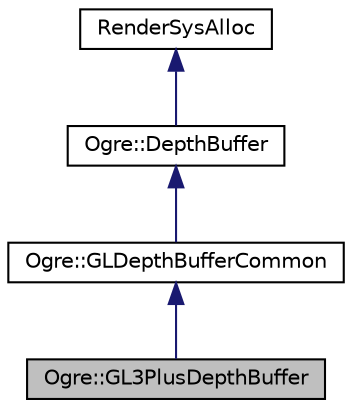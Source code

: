 digraph "Ogre::GL3PlusDepthBuffer"
{
  bgcolor="transparent";
  edge [fontname="Helvetica",fontsize="10",labelfontname="Helvetica",labelfontsize="10"];
  node [fontname="Helvetica",fontsize="10",shape=record];
  Node0 [label="Ogre::GL3PlusDepthBuffer",height=0.2,width=0.4,color="black", fillcolor="grey75", style="filled", fontcolor="black"];
  Node1 -> Node0 [dir="back",color="midnightblue",fontsize="10",style="solid",fontname="Helvetica"];
  Node1 [label="Ogre::GLDepthBufferCommon",height=0.2,width=0.4,color="black",URL="$class_ogre_1_1_g_l_depth_buffer_common.html",tooltip="OpenGL supports 3 different methods: FBO, pbuffer & Copy. "];
  Node2 -> Node1 [dir="back",color="midnightblue",fontsize="10",style="solid",fontname="Helvetica"];
  Node2 [label="Ogre::DepthBuffer",height=0.2,width=0.4,color="black",URL="$class_ogre_1_1_depth_buffer.html",tooltip="An abstract class that contains a depth/stencil buffer. "];
  Node3 -> Node2 [dir="back",color="midnightblue",fontsize="10",style="solid",fontname="Helvetica"];
  Node3 [label="RenderSysAlloc",height=0.2,width=0.4,color="black",URL="$class_ogre_1_1_allocated_object.html"];
}
